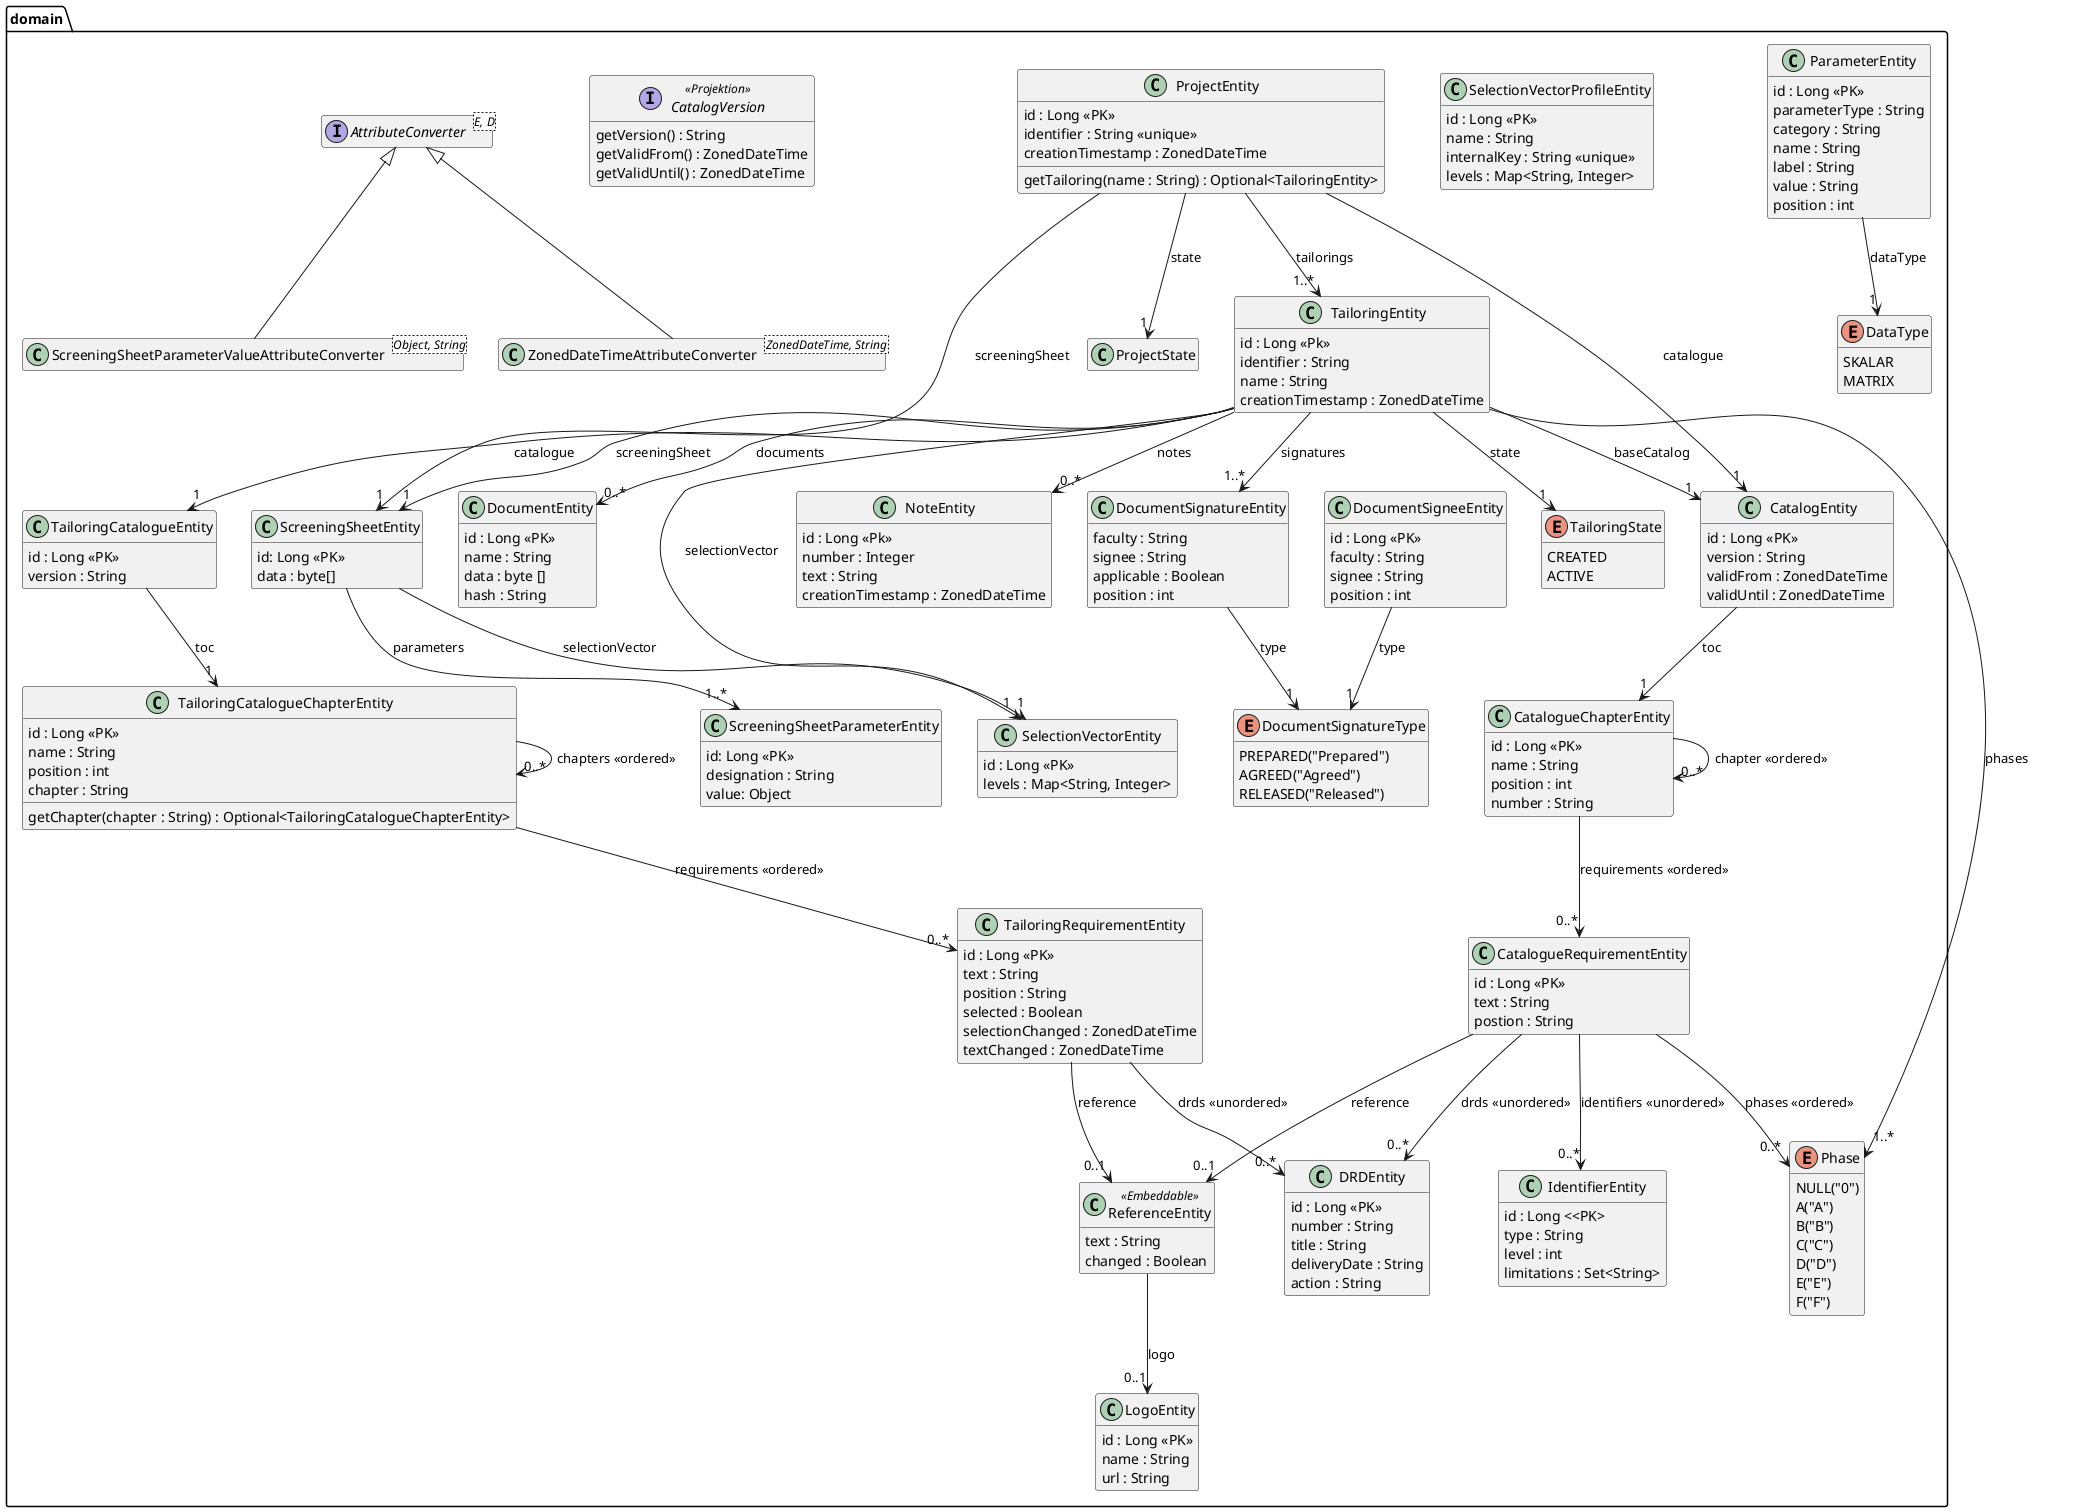 @startuml db.png
skinparam componentStyle uml2
'skinparam linetype ortho

package domain {

    enum DataType {
        SKALAR
        MATRIX
    }

    class ParameterEntity {
        id : Long <<PK>>
        parameterType : String
        category : String
        name : String
        label : String
        value : String
        position : int
    }
    ParameterEntity --> "1" DataType : dataType

    class Phase {
    }


    enum TailoringState {
        CREATED
        ACTIVE
    }

    class DRDEntity {
        id : Long <<PK>>
        number : String
        title : String
        deliveryDate : String
        action : String
    }

    class LogoEntity {
        id : Long <<PK>>
        name : String
        url : String
    }

    class ReferenceEntity <<Embeddable>>{
        text : String
        changed : Boolean
    }
    ReferenceEntity --> "0..1" LogoEntity : logo

    class IdentifierEntity {
        id : Long <<PK>
        type : String
        level : int
        limitations : Set<String>
    }

    class CatalogueRequirementEntity {
        id : Long <<PK>>
        text : String
        postion : String
    }
    CatalogueRequirementEntity --> "0..1" ReferenceEntity : reference
    CatalogueRequirementEntity --> "0..*" Phase : phases <<ordered>>
    CatalogueRequirementEntity --> "0..*" IdentifierEntity : identifiers <<unordered>>
    CatalogueRequirementEntity --> "0..*" DRDEntity : drds <<unordered>>

    class CatalogueChapterEntity {
        id : Long <<PK>>
        name : String
        position : int
        number : String
    }
    CatalogueChapterEntity --> "0..*" CatalogueChapterEntity : chapter <<ordered>>
    CatalogueChapterEntity --> "0..*" CatalogueRequirementEntity : requirements <<ordered>>

    class CatalogEntity {
        id : Long <<PK>>
        version : String
        validFrom : ZonedDateTime
        validUntil : ZonedDateTime
    }
    CatalogEntity --> "1" CatalogueChapterEntity : toc

    enum Phase {
        NULL("0")
        A("A")
        B("B")
        C("C")
        D("D")
        E("E")
        F("F")
    }

    class SelectionVectorEntity {
        id : Long <<PK>>
        levels : Map<String, Integer>
    }

    class SelectionVectorProfileEntity {
        id : Long <<PK>>
        name : String
        internalKey : String <<unique>>
        levels : Map<String, Integer>
    }

    class ScreeningSheetParameterEntity {
        id: Long <<PK>>
        designation : String
        value: Object
    }

    class ScreeningSheetEntity {
        id: Long <<PK>>
        data : byte[]
    }
    ScreeningSheetEntity --> "1..*" ScreeningSheetParameterEntity : parameters
    ScreeningSheetEntity --> "1" SelectionVectorEntity : selectionVector

    class TailoringRequirementEntity {
        id : Long <<PK>>
        text : String
        position : String
        selected : Boolean
        selectionChanged : ZonedDateTime
        textChanged : ZonedDateTime
    }
    TailoringRequirementEntity --> "0..1" ReferenceEntity : reference
    TailoringRequirementEntity --> "0..*" DRDEntity : drds <<unordered>>

    class TailoringCatalogueChapterEntity {
        id : Long <<PK>>
        name : String
        position : int
        chapter : String
        getChapter(chapter : String) : Optional<TailoringCatalogueChapterEntity>
    }
    TailoringCatalogueChapterEntity --> "0..*" TailoringCatalogueChapterEntity : chapters <<ordered>>
    TailoringCatalogueChapterEntity --> "0..*" TailoringRequirementEntity : requirements <<ordered>>

    enum DocumentSignatureType {
        PREPARED("Prepared")
        AGREED("Agreed")
        RELEASED("Released")
    }

    class DocumentEntity {
        id : Long <<PK>>
        name : String
        data : byte []
        hash : String
    }

    class DocumentSignatureEntity {
        faculty : String
        signee : String
        applicable : Boolean
        position : int
    }
    DocumentSignatureEntity --> "1" DocumentSignatureType : type

    class DocumentSigneeEntity {
        id : Long <<PK>>
        faculty : String
        signee : String
        position : int

    }
    DocumentSigneeEntity --> "1" DocumentSignatureType : type

    class NoteEntity {
        id : Long <<Pk>>
        number : Integer
        text : String
        creationTimestamp : ZonedDateTime
    }

    class TailoringEntity {
        id : Long <<Pk>>
        identifier : String
        name : String
        creationTimestamp : ZonedDateTime
    }
    TailoringEntity --> "1" SelectionVectorEntity : selectionVector
    TailoringEntity --> "1" CatalogEntity : baseCatalog
    TailoringEntity --> "1" ScreeningSheetEntity : screeningSheet
    TailoringEntity --> "1..*" Phase : phases
    TailoringEntity --> "1" TailoringCatalogueEntity : catalogue
    TailoringEntity --> "1" TailoringState : state
    TailoringEntity --> "1..*" DocumentSignatureEntity : signatures
    TailoringEntity --> "0..*" DocumentEntity : documents
    TailoringEntity --> "0..*" NoteEntity : notes

    class TailoringCatalogueEntity {
        id : Long <<PK>>
        version : String
    }
    TailoringCatalogueEntity --> "1" TailoringCatalogueChapterEntity : toc

    class ProjectEntity {
        id : Long <<PK>>
        identifier : String <<unique>>
        creationTimestamp : ZonedDateTime
        getTailoring(name : String) : Optional<TailoringEntity>
    }
    ProjectEntity --> "1" CatalogEntity : catalogue
    ProjectEntity --> "1" ScreeningSheetEntity : screeningSheet
    ProjectEntity --> "1..*" TailoringEntity : tailorings
    ProjectEntity --> "1" ProjectState : state

    interface CatalogVersion<<Projektion>> {
        getVersion() : String
        getValidFrom() : ZonedDateTime
        getValidUntil() : ZonedDateTime
    }

    interface AttributeConverter<E, D>

    class ScreeningSheetParameterValueAttributeConverter<Object, String> {
    }
    AttributeConverter <|-- ScreeningSheetParameterValueAttributeConverter

    class ZonedDateTimeAttributeConverter<ZonedDateTime, String> {
    }
    AttributeConverter <|-- ZonedDateTimeAttributeConverter

}

hide empty members
@enduml